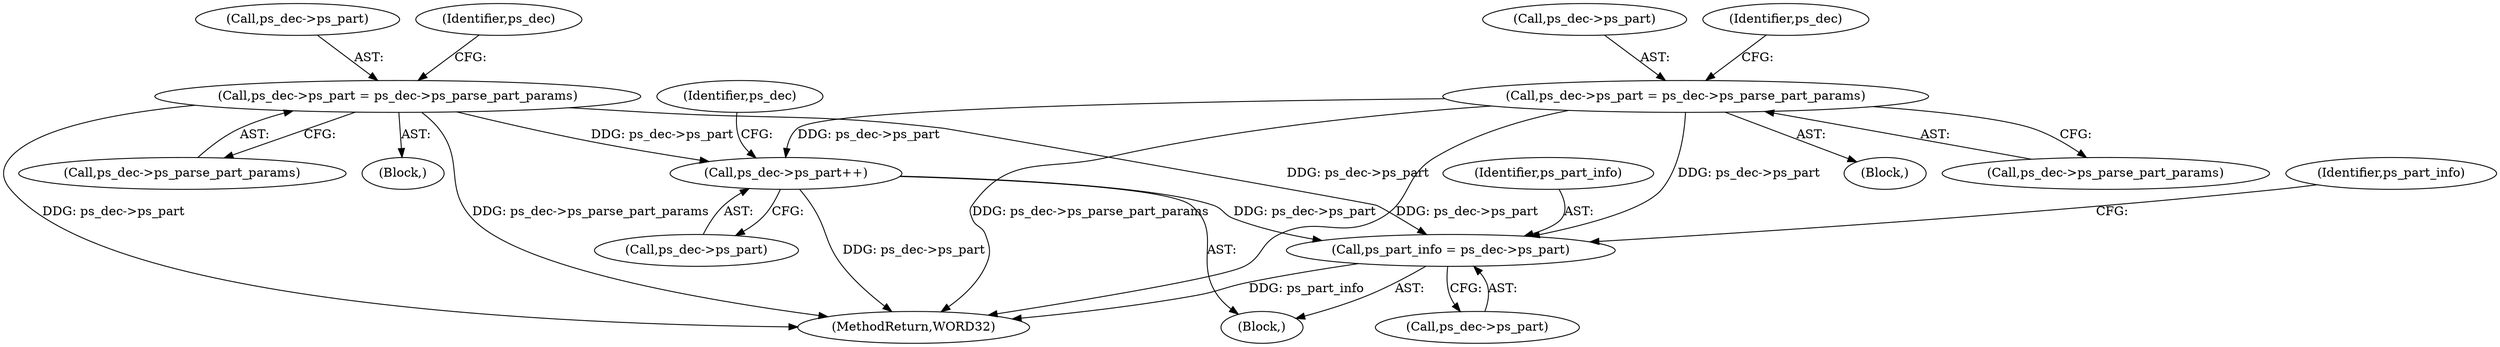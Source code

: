 digraph "0_Android_494561291a503840f385fbcd11d9bc5f4dc502b8_0@pointer" {
"1001199" [label="(Call,ps_dec->ps_part++)"];
"1000980" [label="(Call,ps_dec->ps_part = ps_dec->ps_parse_part_params)"];
"1001302" [label="(Call,ps_dec->ps_part = ps_dec->ps_parse_part_params)"];
"1001184" [label="(Call,ps_part_info = ps_dec->ps_part)"];
"1001289" [label="(Block,)"];
"1001303" [label="(Call,ps_dec->ps_part)"];
"1001184" [label="(Call,ps_part_info = ps_dec->ps_part)"];
"1000980" [label="(Call,ps_dec->ps_part = ps_dec->ps_parse_part_params)"];
"1000984" [label="(Call,ps_dec->ps_parse_part_params)"];
"1000981" [label="(Call,ps_dec->ps_part)"];
"1000138" [label="(Block,)"];
"1001427" [label="(MethodReturn,WORD32)"];
"1001186" [label="(Call,ps_dec->ps_part)"];
"1001200" [label="(Call,ps_dec->ps_part)"];
"1001311" [label="(Identifier,ps_dec)"];
"1001185" [label="(Identifier,ps_part_info)"];
"1001306" [label="(Call,ps_dec->ps_parse_part_params)"];
"1001204" [label="(Identifier,ps_dec)"];
"1001199" [label="(Call,ps_dec->ps_part++)"];
"1001073" [label="(Block,)"];
"1000989" [label="(Identifier,ps_dec)"];
"1001302" [label="(Call,ps_dec->ps_part = ps_dec->ps_parse_part_params)"];
"1001191" [label="(Identifier,ps_part_info)"];
"1001199" -> "1001073"  [label="AST: "];
"1001199" -> "1001200"  [label="CFG: "];
"1001200" -> "1001199"  [label="AST: "];
"1001204" -> "1001199"  [label="CFG: "];
"1001199" -> "1001427"  [label="DDG: ps_dec->ps_part"];
"1001199" -> "1001184"  [label="DDG: ps_dec->ps_part"];
"1000980" -> "1001199"  [label="DDG: ps_dec->ps_part"];
"1001302" -> "1001199"  [label="DDG: ps_dec->ps_part"];
"1000980" -> "1000138"  [label="AST: "];
"1000980" -> "1000984"  [label="CFG: "];
"1000981" -> "1000980"  [label="AST: "];
"1000984" -> "1000980"  [label="AST: "];
"1000989" -> "1000980"  [label="CFG: "];
"1000980" -> "1001427"  [label="DDG: ps_dec->ps_parse_part_params"];
"1000980" -> "1001427"  [label="DDG: ps_dec->ps_part"];
"1000980" -> "1001184"  [label="DDG: ps_dec->ps_part"];
"1001302" -> "1001289"  [label="AST: "];
"1001302" -> "1001306"  [label="CFG: "];
"1001303" -> "1001302"  [label="AST: "];
"1001306" -> "1001302"  [label="AST: "];
"1001311" -> "1001302"  [label="CFG: "];
"1001302" -> "1001427"  [label="DDG: ps_dec->ps_parse_part_params"];
"1001302" -> "1001427"  [label="DDG: ps_dec->ps_part"];
"1001302" -> "1001184"  [label="DDG: ps_dec->ps_part"];
"1001184" -> "1001073"  [label="AST: "];
"1001184" -> "1001186"  [label="CFG: "];
"1001185" -> "1001184"  [label="AST: "];
"1001186" -> "1001184"  [label="AST: "];
"1001191" -> "1001184"  [label="CFG: "];
"1001184" -> "1001427"  [label="DDG: ps_part_info"];
}
